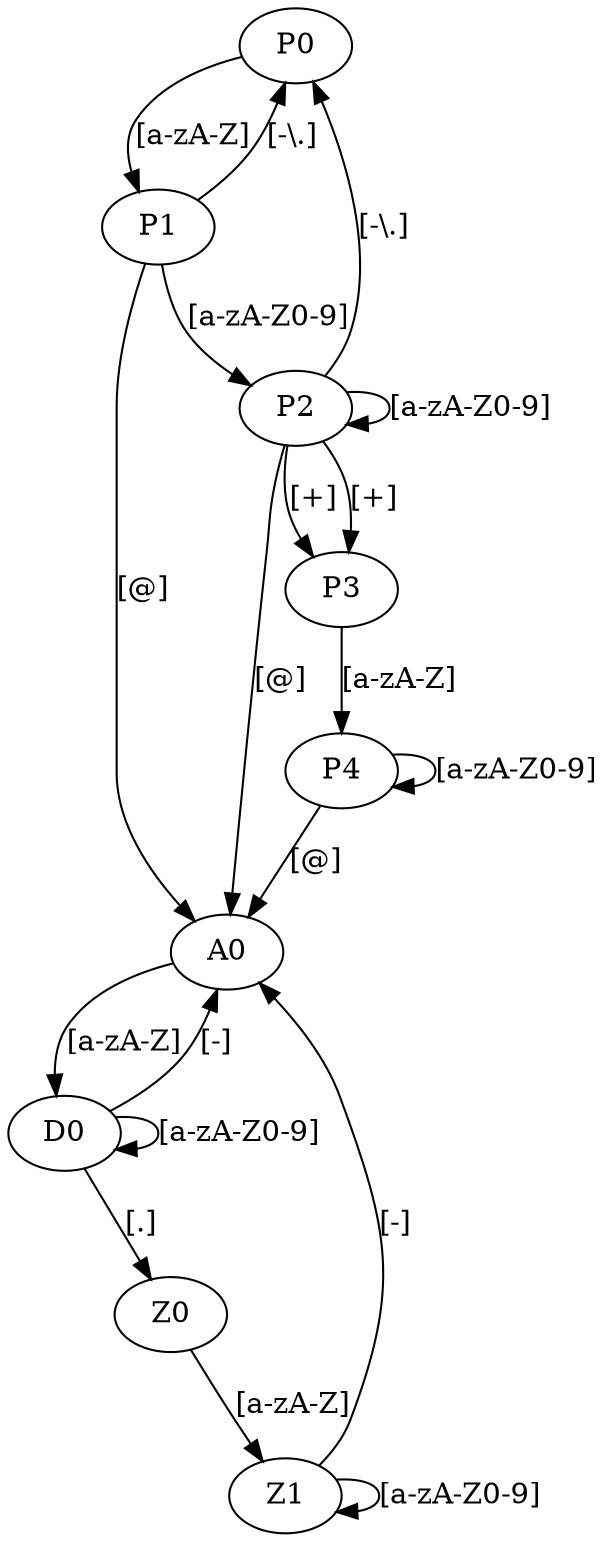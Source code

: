 digraph M {
    #init P0
    #end Z1

    P0 -> P1[label="[a-zA-Z]"]

    P1 -> P2[label="[a-zA-Z0-9]"]
    P2 -> P2[label="[a-zA-Z0-9]"]

    P1 -> P0[label="[-\\.]"]
    P2 -> P0[label="[-\\.]"]

    P2 -> P3[label="[+]"]
    P2 -> P3[label="[+]"]

    P3 -> P4[label="[a-zA-Z]"]
    P4 -> P4[label="[a-zA-Z0-9]"]

    P1 -> A0[label="[@]"]
    P2 -> A0[label="[@]"]
    P4 -> A0[label="[@]"]

    A0 -> D0[label="[a-zA-Z]"]
    D0 -> D0[label="[a-zA-Z0-9]"]

    D0 -> A0[label="[-]"]
    D0 -> Z0[label="[.]"]

    Z0 -> Z1[label="[a-zA-Z]"]
    Z1 -> Z1[label="[a-zA-Z0-9]"]
    Z1 -> A0[label="[-]"]
}